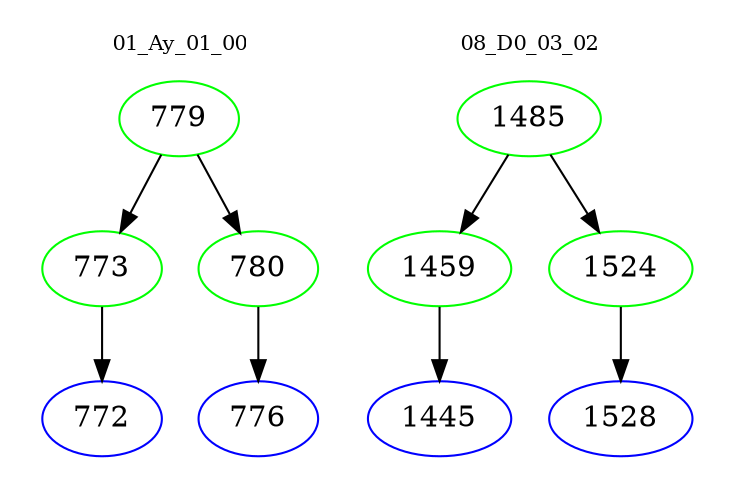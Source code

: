 digraph{
subgraph cluster_0 {
color = white
label = "01_Ay_01_00";
fontsize=10;
T0_779 [label="779", color="green"]
T0_779 -> T0_773 [color="black"]
T0_773 [label="773", color="green"]
T0_773 -> T0_772 [color="black"]
T0_772 [label="772", color="blue"]
T0_779 -> T0_780 [color="black"]
T0_780 [label="780", color="green"]
T0_780 -> T0_776 [color="black"]
T0_776 [label="776", color="blue"]
}
subgraph cluster_1 {
color = white
label = "08_D0_03_02";
fontsize=10;
T1_1485 [label="1485", color="green"]
T1_1485 -> T1_1459 [color="black"]
T1_1459 [label="1459", color="green"]
T1_1459 -> T1_1445 [color="black"]
T1_1445 [label="1445", color="blue"]
T1_1485 -> T1_1524 [color="black"]
T1_1524 [label="1524", color="green"]
T1_1524 -> T1_1528 [color="black"]
T1_1528 [label="1528", color="blue"]
}
}
